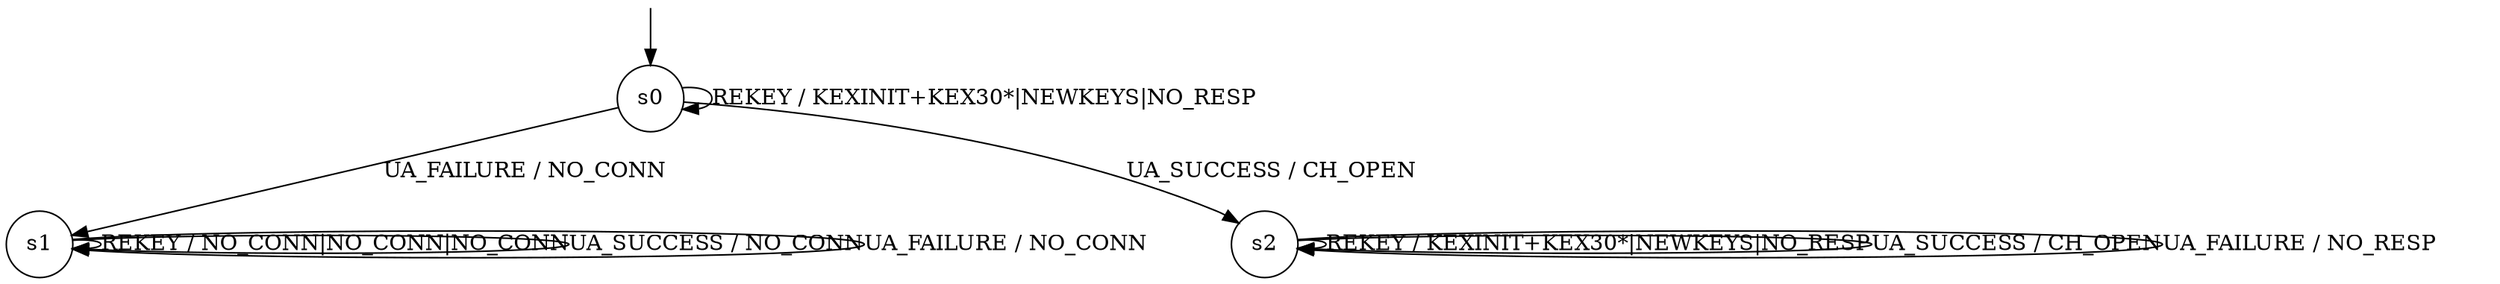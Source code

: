 digraph g {

	s0 [shape="circle" label="s0"];
	s1 [shape="circle" label="s1"];
	s2 [shape="circle" label="s2"];
	s0 -> s0 [label="REKEY / KEXINIT+KEX30*|NEWKEYS|NO_RESP"];
	s0 -> s2 [label="UA_SUCCESS / CH_OPEN"];
	s0 -> s1 [label="UA_FAILURE / NO_CONN"];
	s1 -> s1 [label="REKEY / NO_CONN|NO_CONN|NO_CONN"];
	s1 -> s1 [label="UA_SUCCESS / NO_CONN"];
	s1 -> s1 [label="UA_FAILURE / NO_CONN"];
	s2 -> s2 [label="REKEY / KEXINIT+KEX30*|NEWKEYS|NO_RESP"];
	s2 -> s2 [label="UA_SUCCESS / CH_OPEN"];
	s2 -> s2 [label="UA_FAILURE / NO_RESP"];

__start0 [label="" shape="none" width="0" height="0"];
__start0 -> s0;

}
